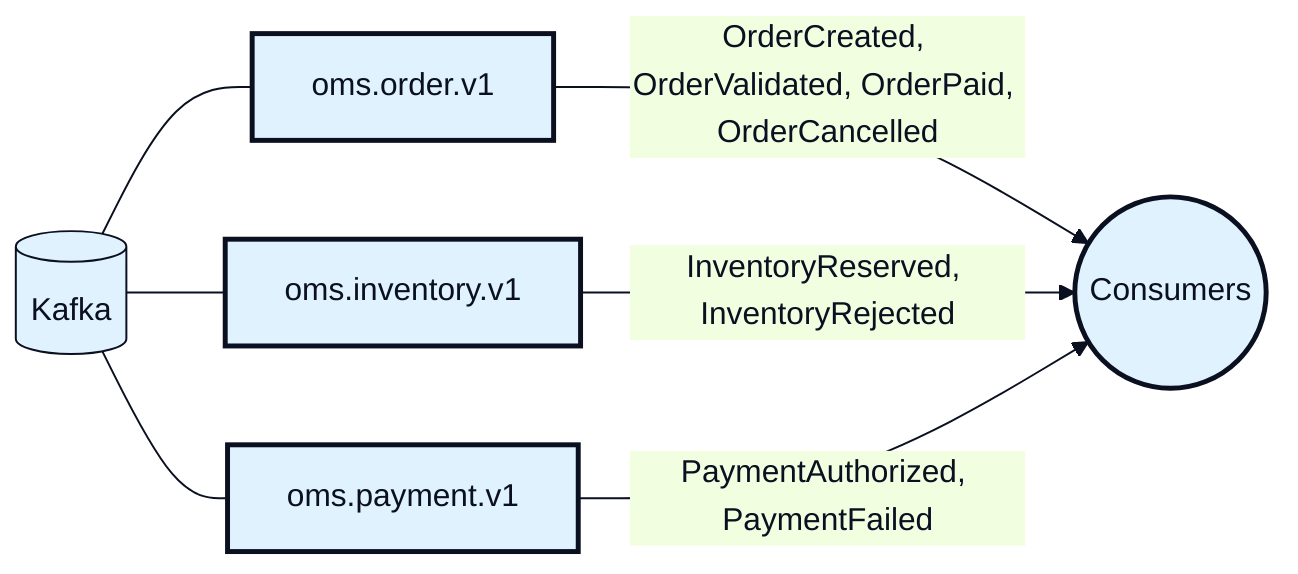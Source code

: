 %%{init: {
  "theme": "base",
  "themeVariables": {
    "primaryColor": "#E0F2FE",
    "primaryTextColor": "#0B1020",
    "primaryBorderColor": "#0B1020",
    "lineColor": "#0B1020",
    "nodeBorder": "#0B1020"
  },
  "themeCSS": "svg{background:#ffffff}.edgePath path{stroke-width:3px!important}.node rect,.node circle,.node ellipse{stroke-width:2.5px!important}.label text{font-weight:700}"
} }%%
graph LR
  K[(Kafka)]
  O[oms.order.v1]
  I[oms.inventory.v1]
  P[oms.payment.v1]
  C((Consumers))

  K --- O
  K --- I
  K --- P
  O -->|OrderCreated, OrderValidated, OrderPaid, OrderCancelled| C
  I -->|InventoryReserved, InventoryRejected| C
  P -->|PaymentAuthorized, PaymentFailed| C